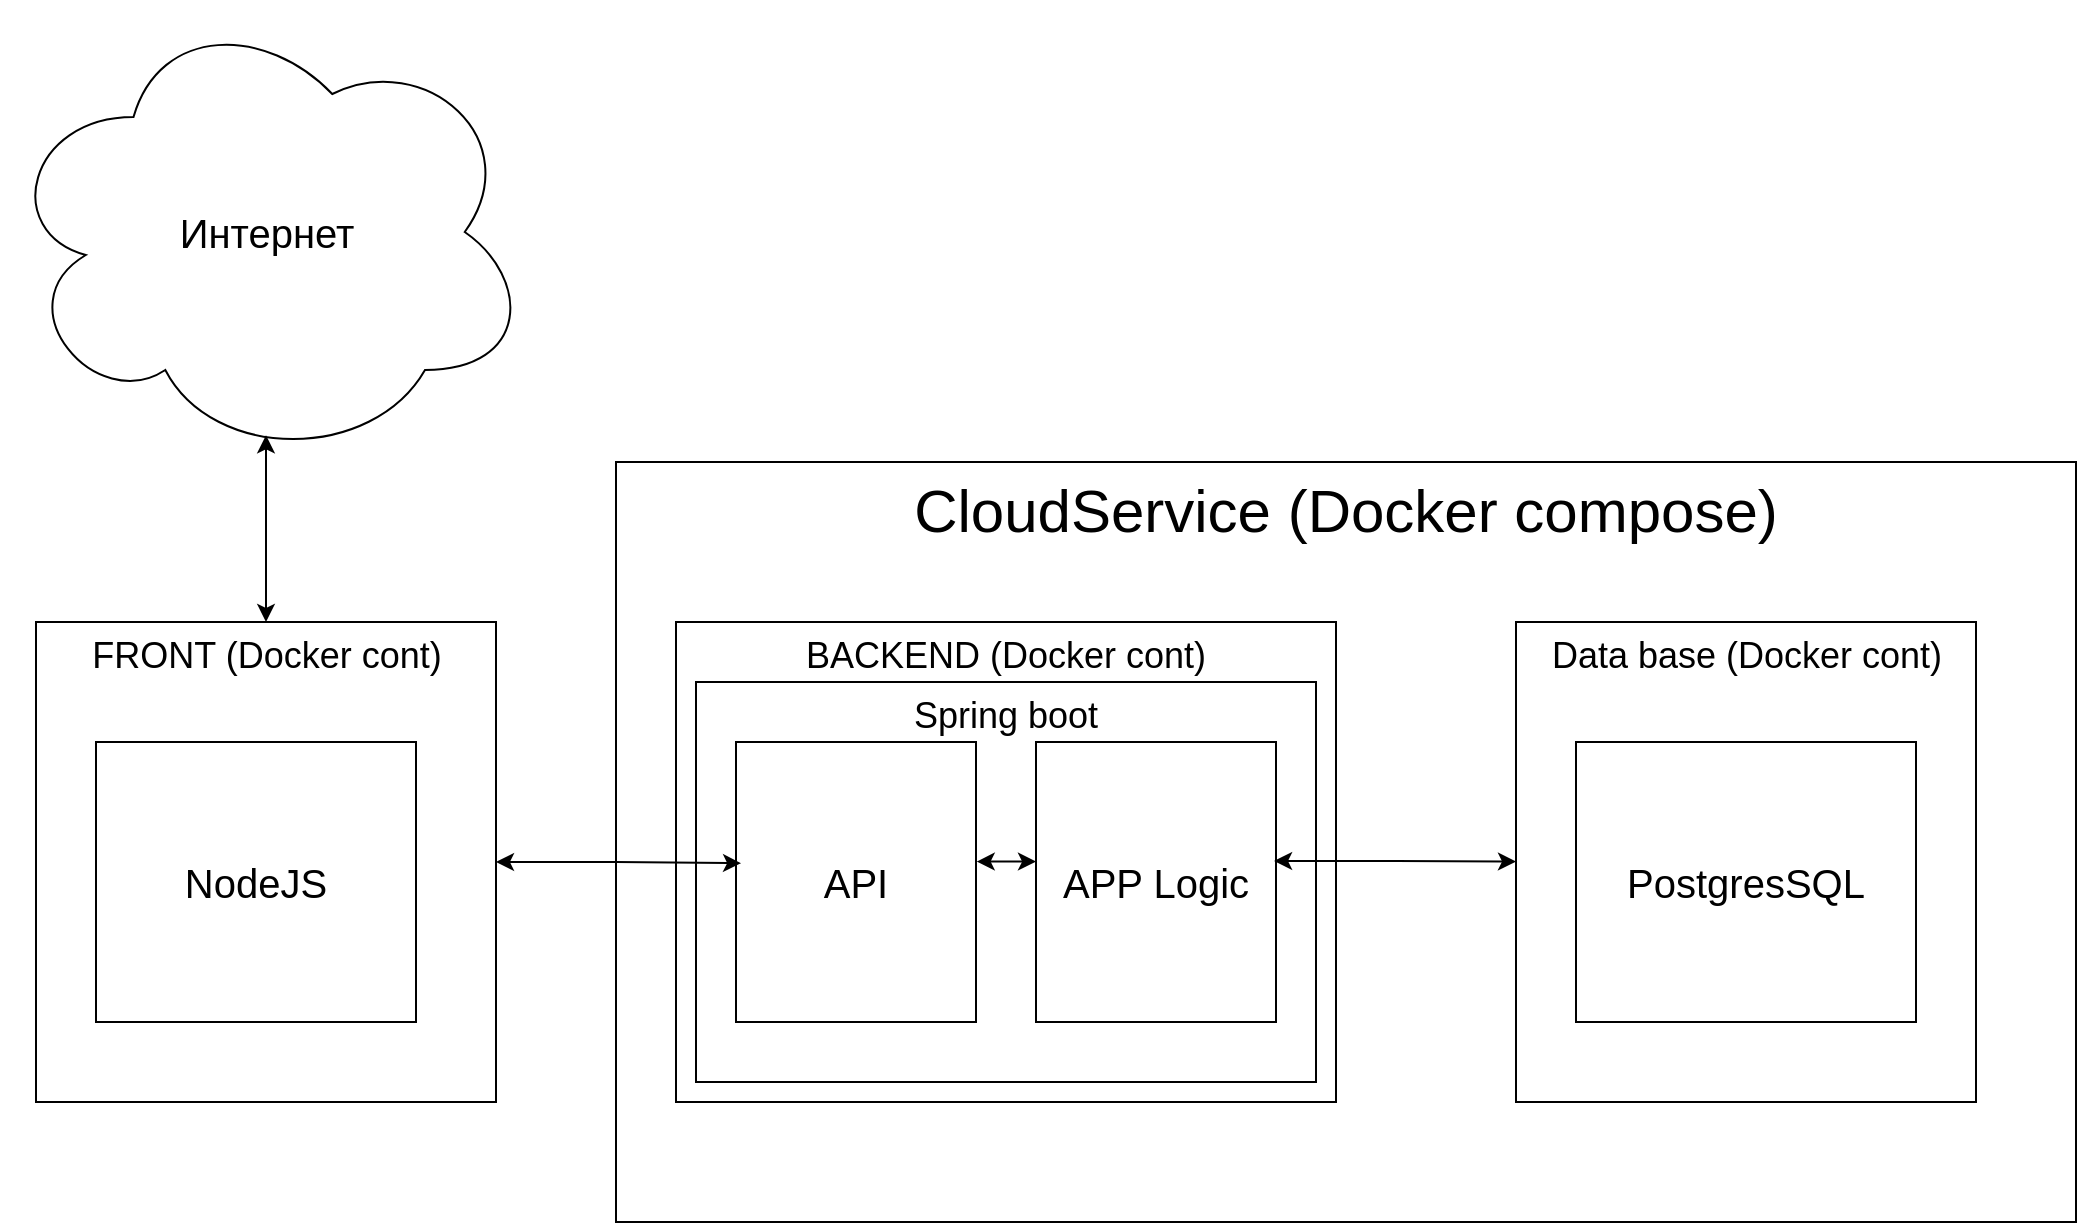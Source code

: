 <mxfile version="21.6.8" type="device">
  <diagram name="Page-1" id="5f0bae14-7c28-e335-631c-24af17079c00">
    <mxGraphModel dx="1727" dy="1023" grid="1" gridSize="10" guides="1" tooltips="1" connect="1" arrows="1" fold="1" page="1" pageScale="1" pageWidth="1100" pageHeight="850" background="none" math="0" shadow="0">
      <root>
        <mxCell id="0" />
        <mxCell id="1" parent="0" />
        <mxCell id="4HifgqByvHKR-P68LyyS-1" value="&lt;font style=&quot;font-size: 20px;&quot;&gt;Интернет&lt;/font&gt;" style="ellipse;shape=cloud;whiteSpace=wrap;html=1;" parent="1" vertex="1">
          <mxGeometry x="212.5" y="90" width="265" height="230" as="geometry" />
        </mxCell>
        <mxCell id="4HifgqByvHKR-P68LyyS-11" value="CloudService (Docker compose)" style="rounded=0;whiteSpace=wrap;html=1;verticalAlign=top;fontSize=30;" parent="1" vertex="1">
          <mxGeometry x="520" y="320" width="730" height="380" as="geometry" />
        </mxCell>
        <mxCell id="7-nUA8H6BXywVRBQ53PC-1" style="edgeStyle=orthogonalEdgeStyle;rounded=0;orthogonalLoop=1;jettySize=auto;html=1;entryX=0.5;entryY=0.942;entryDx=0;entryDy=0;entryPerimeter=0;startArrow=classic;startFill=1;" edge="1" parent="1" source="39150e848f15840c-8" target="4HifgqByvHKR-P68LyyS-1">
          <mxGeometry relative="1" as="geometry" />
        </mxCell>
        <mxCell id="39150e848f15840c-8" value="&lt;font face=&quot;Helvetica&quot;&gt;FRONT (Docker cont)&lt;/font&gt;" style="html=1;rounded=0;shadow=0;comic=0;labelBackgroundColor=none;strokeWidth=1;fontFamily=Verdana;fontSize=18;align=center;verticalAlign=top;" parent="1" vertex="1">
          <mxGeometry x="230" y="400" width="230" height="240" as="geometry" />
        </mxCell>
        <mxCell id="4HifgqByvHKR-P68LyyS-15" value="BACKEND (Docker cont)" style="rounded=0;whiteSpace=wrap;html=1;verticalAlign=top;fontSize=18;" parent="1" vertex="1">
          <mxGeometry x="550" y="400" width="330" height="240" as="geometry" />
        </mxCell>
        <mxCell id="4HifgqByvHKR-P68LyyS-16" value="&lt;font face=&quot;Helvetica&quot;&gt;Data base (Docker cont)&lt;/font&gt;" style="html=1;rounded=0;shadow=0;comic=0;labelBackgroundColor=none;strokeWidth=1;fontFamily=Verdana;fontSize=18;align=center;verticalAlign=top;" parent="1" vertex="1">
          <mxGeometry x="970" y="400" width="230" height="240" as="geometry" />
        </mxCell>
        <mxCell id="YbpFQS724g9L_ub4hOFY-1" value="Spring boot" style="rounded=0;whiteSpace=wrap;html=1;verticalAlign=top;fontSize=18;" parent="1" vertex="1">
          <mxGeometry x="560" y="430" width="310" height="200" as="geometry" />
        </mxCell>
        <mxCell id="YbpFQS724g9L_ub4hOFY-2" style="edgeStyle=orthogonalEdgeStyle;rounded=0;orthogonalLoop=1;jettySize=auto;html=1;startArrow=classic;startFill=1;exitX=1.003;exitY=0.427;exitDx=0;exitDy=0;exitPerimeter=0;entryX=0;entryY=0.432;entryDx=0;entryDy=0;entryPerimeter=0;" parent="1" source="4HifgqByvHKR-P68LyyS-18" target="4HifgqByvHKR-P68LyyS-20" edge="1">
          <mxGeometry relative="1" as="geometry" />
        </mxCell>
        <mxCell id="4HifgqByvHKR-P68LyyS-18" value="API" style="rounded=0;whiteSpace=wrap;html=1;fontSize=20;" parent="1" vertex="1">
          <mxGeometry x="580" y="460" width="120" height="140" as="geometry" />
        </mxCell>
        <mxCell id="4HifgqByvHKR-P68LyyS-19" value="NodeJS" style="rounded=0;whiteSpace=wrap;html=1;fontSize=20;" parent="1" vertex="1">
          <mxGeometry x="260" y="460" width="160" height="140" as="geometry" />
        </mxCell>
        <mxCell id="4HifgqByvHKR-P68LyyS-20" value="APP Logic" style="rounded=0;whiteSpace=wrap;html=1;fontSize=20;" parent="1" vertex="1">
          <mxGeometry x="730" y="460" width="120" height="140" as="geometry" />
        </mxCell>
        <mxCell id="4HifgqByvHKR-P68LyyS-21" value="PostgresSQL" style="rounded=0;whiteSpace=wrap;html=1;fontSize=20;" parent="1" vertex="1">
          <mxGeometry x="1000" y="460" width="170" height="140" as="geometry" />
        </mxCell>
        <mxCell id="YbpFQS724g9L_ub4hOFY-3" style="edgeStyle=orthogonalEdgeStyle;rounded=0;orthogonalLoop=1;jettySize=auto;html=1;entryX=0.021;entryY=0.433;entryDx=0;entryDy=0;entryPerimeter=0;startArrow=classic;startFill=1;" parent="1" source="39150e848f15840c-8" target="4HifgqByvHKR-P68LyyS-18" edge="1">
          <mxGeometry relative="1" as="geometry" />
        </mxCell>
        <mxCell id="4HifgqByvHKR-P68LyyS-26" style="edgeStyle=orthogonalEdgeStyle;rounded=0;orthogonalLoop=1;jettySize=auto;html=1;startArrow=classic;startFill=1;exitX=0.992;exitY=0.425;exitDx=0;exitDy=0;exitPerimeter=0;" parent="1" source="4HifgqByvHKR-P68LyyS-20" edge="1">
          <mxGeometry relative="1" as="geometry">
            <mxPoint x="880" y="519.75" as="sourcePoint" />
            <mxPoint x="970" y="519.75" as="targetPoint" />
          </mxGeometry>
        </mxCell>
      </root>
    </mxGraphModel>
  </diagram>
</mxfile>
